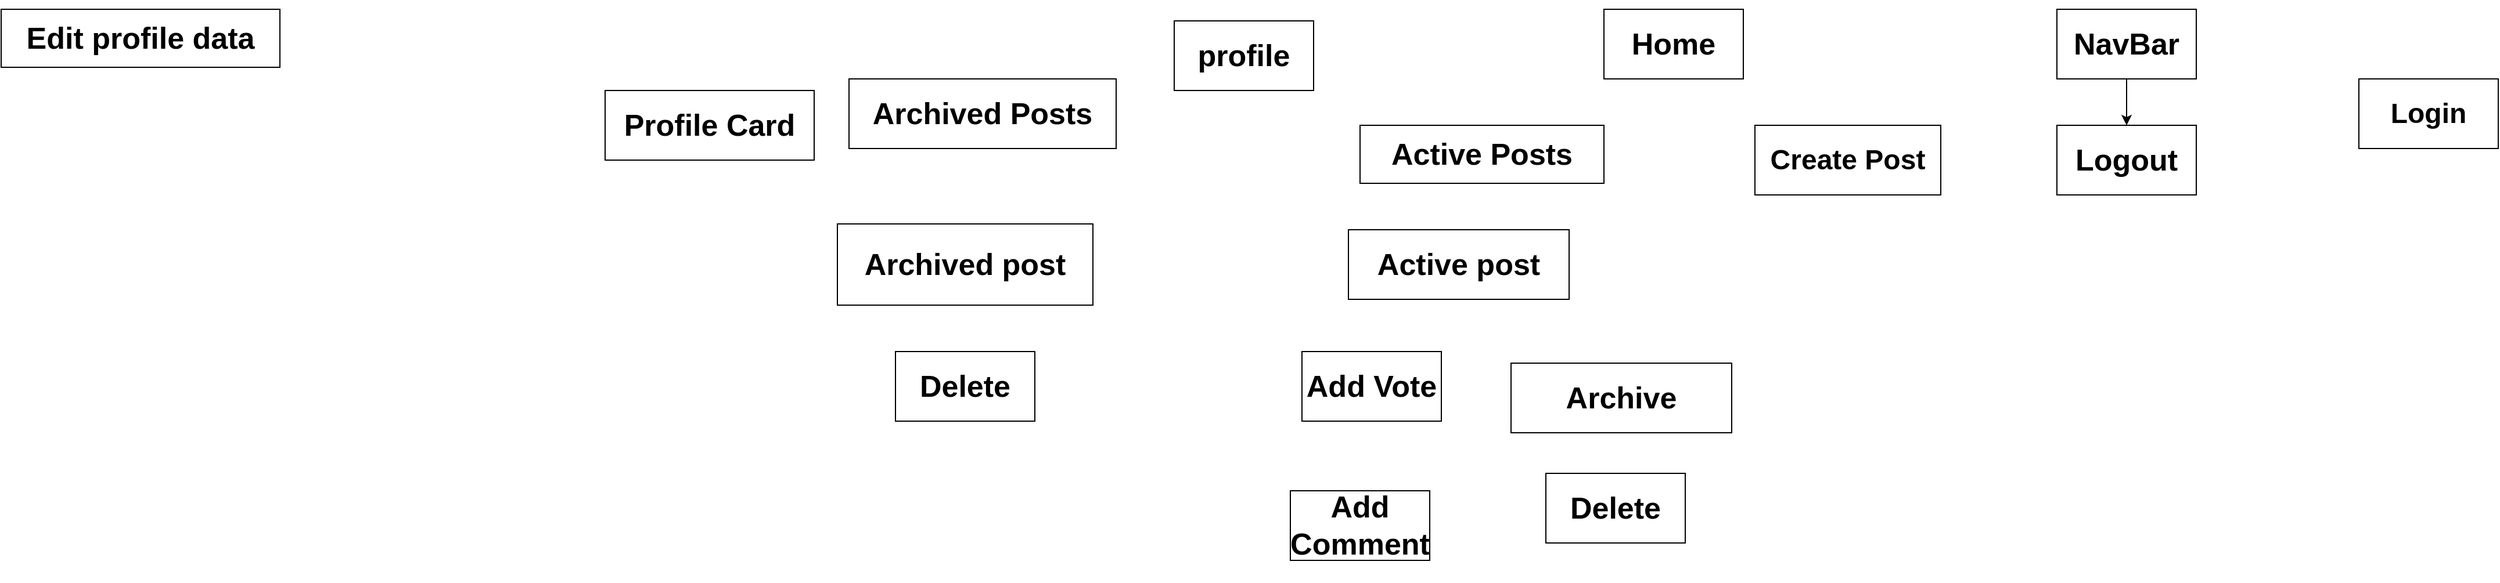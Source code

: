 <mxfile>
    <diagram name="Page-1" id="5f0bae14-7c28-e335-631c-24af17079c00">
        <mxGraphModel dx="4084" dy="3308" grid="1" gridSize="10" guides="1" tooltips="1" connect="1" arrows="1" fold="1" page="1" pageScale="1" pageWidth="1100" pageHeight="850" background="none" math="0" shadow="0">
            <root>
                <mxCell id="0"/>
                <mxCell id="1" parent="0"/>
                <mxCell id="2" value="&lt;h1&gt;Login&lt;/h1&gt;" style="rounded=0;whiteSpace=wrap;html=1;" vertex="1" parent="1">
                    <mxGeometry x="1400" y="170" width="120" height="60" as="geometry"/>
                </mxCell>
                <mxCell id="3" value="&lt;h1&gt;Create Post&lt;/h1&gt;" style="rounded=0;whiteSpace=wrap;html=1;" vertex="1" parent="1">
                    <mxGeometry x="880" y="210" width="160" height="60" as="geometry"/>
                </mxCell>
                <mxCell id="4" value="&lt;h1&gt;Active Posts&lt;/h1&gt;" style="rounded=0;whiteSpace=wrap;html=1;fontSize=13;" vertex="1" parent="1">
                    <mxGeometry x="540" y="210" width="210" height="50" as="geometry"/>
                </mxCell>
                <mxCell id="5" value="&lt;h1&gt;Active post&lt;/h1&gt;" style="rounded=0;whiteSpace=wrap;html=1;fontSize=13;fontStyle=1;" vertex="1" parent="1">
                    <mxGeometry x="530" y="300" width="190" height="60" as="geometry"/>
                </mxCell>
                <mxCell id="6" value="&lt;h1&gt;Add Comment&lt;/h1&gt;" style="rounded=0;whiteSpace=wrap;html=1;fontSize=13;" vertex="1" parent="1">
                    <mxGeometry x="480" y="525" width="120" height="60" as="geometry"/>
                </mxCell>
                <mxCell id="7" value="&lt;h1&gt;Add Vote&lt;/h1&gt;" style="rounded=0;whiteSpace=wrap;html=1;fontSize=13;" vertex="1" parent="1">
                    <mxGeometry x="490" y="405" width="120" height="60" as="geometry"/>
                </mxCell>
                <mxCell id="8" value="&lt;h1&gt;Archive&lt;/h1&gt;" style="rounded=0;whiteSpace=wrap;html=1;fontSize=13;" vertex="1" parent="1">
                    <mxGeometry x="670" y="415" width="190" height="60" as="geometry"/>
                </mxCell>
                <mxCell id="9" value="&lt;h1&gt;Delete&lt;/h1&gt;" style="rounded=0;whiteSpace=wrap;html=1;fontSize=13;" vertex="1" parent="1">
                    <mxGeometry x="700" y="510" width="120" height="60" as="geometry"/>
                </mxCell>
                <mxCell id="10" value="&lt;h1&gt;Logout&lt;/h1&gt;" style="rounded=0;whiteSpace=wrap;html=1;fontSize=13;" vertex="1" parent="1">
                    <mxGeometry x="1140" y="210" width="120" height="60" as="geometry"/>
                </mxCell>
                <mxCell id="11" value="&lt;h1&gt;Home&lt;/h1&gt;" style="rounded=0;whiteSpace=wrap;html=1;fontSize=13;" vertex="1" parent="1">
                    <mxGeometry x="750" y="110" width="120" height="60" as="geometry"/>
                </mxCell>
                <mxCell id="12" value="&lt;h1&gt;profile&lt;/h1&gt;" style="rounded=0;whiteSpace=wrap;html=1;fontSize=13;" vertex="1" parent="1">
                    <mxGeometry x="380" y="120" width="120" height="60" as="geometry"/>
                </mxCell>
                <mxCell id="16" value="" style="edgeStyle=none;html=1;fontSize=13;" edge="1" parent="1" source="13" target="10">
                    <mxGeometry relative="1" as="geometry"/>
                </mxCell>
                <mxCell id="13" value="&lt;h1&gt;NavBar&lt;/h1&gt;" style="rounded=0;whiteSpace=wrap;html=1;fontSize=13;" vertex="1" parent="1">
                    <mxGeometry x="1140" y="110" width="120" height="60" as="geometry"/>
                </mxCell>
                <mxCell id="15" value="&lt;h1&gt;Archived Posts&lt;/h1&gt;" style="rounded=0;whiteSpace=wrap;html=1;fontSize=13;" vertex="1" parent="1">
                    <mxGeometry x="100" y="170" width="230" height="60" as="geometry"/>
                </mxCell>
                <mxCell id="17" value="&lt;h1&gt;Profile Card&lt;/h1&gt;" style="rounded=0;whiteSpace=wrap;html=1;fontSize=13;" vertex="1" parent="1">
                    <mxGeometry x="-110" y="180" width="180" height="60" as="geometry"/>
                </mxCell>
                <mxCell id="18" value="&lt;h1&gt;Edit profile data&lt;/h1&gt;" style="rounded=0;whiteSpace=wrap;html=1;fontSize=13;" vertex="1" parent="1">
                    <mxGeometry x="-630" y="110" width="240" height="50" as="geometry"/>
                </mxCell>
                <mxCell id="20" value="&lt;h1&gt;Archived post&lt;/h1&gt;" style="rounded=0;whiteSpace=wrap;html=1;fontSize=13;fontStyle=1;" vertex="1" parent="1">
                    <mxGeometry x="90" y="295" width="220" height="70" as="geometry"/>
                </mxCell>
                <mxCell id="24" value="&lt;h1&gt;Delete&lt;/h1&gt;" style="rounded=0;whiteSpace=wrap;html=1;fontSize=13;" vertex="1" parent="1">
                    <mxGeometry x="140" y="405" width="120" height="60" as="geometry"/>
                </mxCell>
            </root>
        </mxGraphModel>
    </diagram>
</mxfile>
